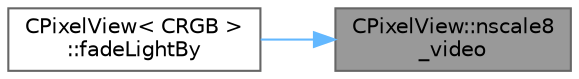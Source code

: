 digraph "CPixelView::nscale8_video"
{
 // LATEX_PDF_SIZE
  bgcolor="transparent";
  edge [fontname=Helvetica,fontsize=10,labelfontname=Helvetica,labelfontsize=10];
  node [fontname=Helvetica,fontsize=10,shape=box,height=0.2,width=0.4];
  rankdir="RL";
  Node1 [id="Node000001",label="CPixelView::nscale8\l_video",height=0.2,width=0.4,color="gray40", fillcolor="grey60", style="filled", fontcolor="black",tooltip="Scale every LED by the given scale."];
  Node1 -> Node2 [id="edge1_Node000001_Node000002",dir="back",color="steelblue1",style="solid",tooltip=" "];
  Node2 [id="Node000002",label="CPixelView\< CRGB \>\l::fadeLightBy",height=0.2,width=0.4,color="grey40", fillcolor="white", style="filled",URL="$db/df7/class_c_pixel_view_aca9c2da68cd161255f4c8a7f6cf0aab7.html#aca9c2da68cd161255f4c8a7f6cf0aab7",tooltip=" "];
}
